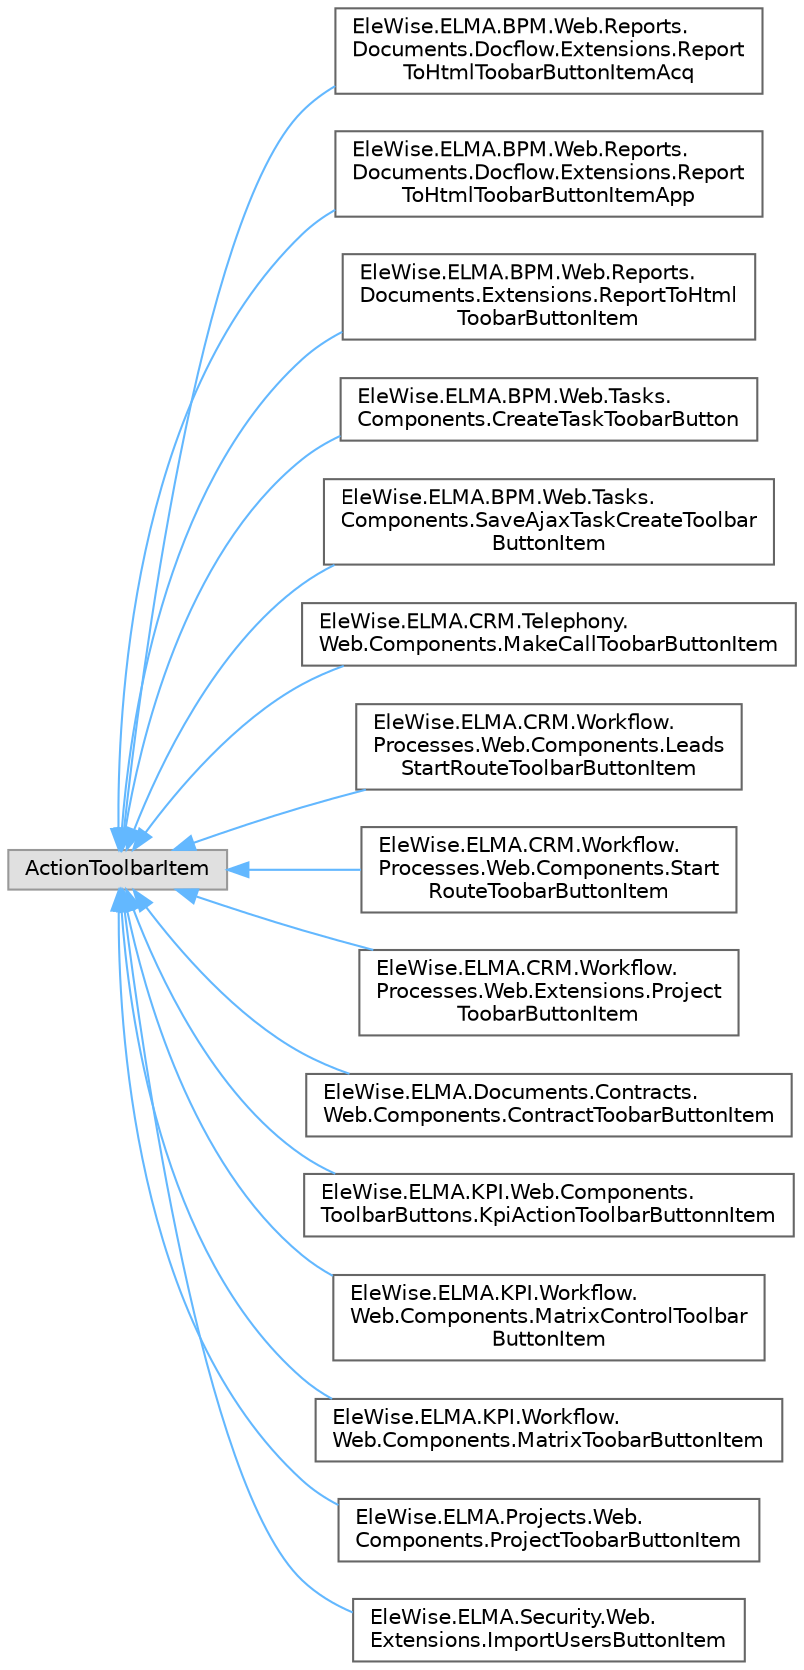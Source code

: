 digraph "Graphical Class Hierarchy"
{
 // LATEX_PDF_SIZE
  bgcolor="transparent";
  edge [fontname=Helvetica,fontsize=10,labelfontname=Helvetica,labelfontsize=10];
  node [fontname=Helvetica,fontsize=10,shape=box,height=0.2,width=0.4];
  rankdir="LR";
  Node0 [id="Node000000",label="ActionToolbarItem",height=0.2,width=0.4,color="grey60", fillcolor="#E0E0E0", style="filled",tooltip=" "];
  Node0 -> Node1 [id="edge8_Node000000_Node000001",dir="back",color="steelblue1",style="solid",tooltip=" "];
  Node1 [id="Node000001",label="EleWise.ELMA.BPM.Web.Reports.\lDocuments.Docflow.Extensions.Report\lToHtmlToobarButtonItemAcq",height=0.2,width=0.4,color="grey40", fillcolor="white", style="filled",URL="$class_ele_wise_1_1_e_l_m_a_1_1_b_p_m_1_1_web_1_1_reports_1_1_documents_1_1_docflow_1_1_extension9927548cb11b10ce7936701ab2ede275.html",tooltip=" "];
  Node0 -> Node2 [id="edge9_Node000000_Node000002",dir="back",color="steelblue1",style="solid",tooltip=" "];
  Node2 [id="Node000002",label="EleWise.ELMA.BPM.Web.Reports.\lDocuments.Docflow.Extensions.Report\lToHtmlToobarButtonItemApp",height=0.2,width=0.4,color="grey40", fillcolor="white", style="filled",URL="$class_ele_wise_1_1_e_l_m_a_1_1_b_p_m_1_1_web_1_1_reports_1_1_documents_1_1_docflow_1_1_extensiond22282c1ad405b2d662214592c4362bc.html",tooltip=" "];
  Node0 -> Node3 [id="edge10_Node000000_Node000003",dir="back",color="steelblue1",style="solid",tooltip=" "];
  Node3 [id="Node000003",label="EleWise.ELMA.BPM.Web.Reports.\lDocuments.Extensions.ReportToHtml\lToobarButtonItem",height=0.2,width=0.4,color="grey40", fillcolor="white", style="filled",URL="$class_ele_wise_1_1_e_l_m_a_1_1_b_p_m_1_1_web_1_1_reports_1_1_documents_1_1_extensions_1_1_report_to_html_toobar_button_item.html",tooltip=" "];
  Node0 -> Node4 [id="edge11_Node000000_Node000004",dir="back",color="steelblue1",style="solid",tooltip=" "];
  Node4 [id="Node000004",label="EleWise.ELMA.BPM.Web.Tasks.\lComponents.CreateTaskToobarButton",height=0.2,width=0.4,color="grey40", fillcolor="white", style="filled",URL="$class_ele_wise_1_1_e_l_m_a_1_1_b_p_m_1_1_web_1_1_tasks_1_1_components_1_1_create_task_toobar_button.html",tooltip=" "];
  Node0 -> Node5 [id="edge12_Node000000_Node000005",dir="back",color="steelblue1",style="solid",tooltip=" "];
  Node5 [id="Node000005",label="EleWise.ELMA.BPM.Web.Tasks.\lComponents.SaveAjaxTaskCreateToolbar\lButtonItem",height=0.2,width=0.4,color="grey40", fillcolor="white", style="filled",URL="$class_ele_wise_1_1_e_l_m_a_1_1_b_p_m_1_1_web_1_1_tasks_1_1_components_1_1_save_ajax_task_create_toolbar_button_item.html",tooltip="Кнопка сохранить"];
  Node0 -> Node6 [id="edge13_Node000000_Node000006",dir="back",color="steelblue1",style="solid",tooltip=" "];
  Node6 [id="Node000006",label="EleWise.ELMA.CRM.Telephony.\lWeb.Components.MakeCallToobarButtonItem",height=0.2,width=0.4,color="grey40", fillcolor="white", style="filled",URL="$class_ele_wise_1_1_e_l_m_a_1_1_c_r_m_1_1_telephony_1_1_web_1_1_components_1_1_make_call_toobar_button_item.html",tooltip=" "];
  Node0 -> Node7 [id="edge14_Node000000_Node000007",dir="back",color="steelblue1",style="solid",tooltip=" "];
  Node7 [id="Node000007",label="EleWise.ELMA.CRM.Workflow.\lProcesses.Web.Components.Leads\lStartRouteToolbarButtonItem",height=0.2,width=0.4,color="grey40", fillcolor="white", style="filled",URL="$class_ele_wise_1_1_e_l_m_a_1_1_c_r_m_1_1_workflow_1_1_processes_1_1_web_1_1_components_1_1_leadsf60dc76d9136261cbee2f26f4ccf22eb.html",tooltip=" "];
  Node0 -> Node8 [id="edge15_Node000000_Node000008",dir="back",color="steelblue1",style="solid",tooltip=" "];
  Node8 [id="Node000008",label="EleWise.ELMA.CRM.Workflow.\lProcesses.Web.Components.Start\lRouteToobarButtonItem",height=0.2,width=0.4,color="grey40", fillcolor="white", style="filled",URL="$class_ele_wise_1_1_e_l_m_a_1_1_c_r_m_1_1_workflow_1_1_processes_1_1_web_1_1_components_1_1_start_route_toobar_button_item.html",tooltip=" "];
  Node0 -> Node9 [id="edge16_Node000000_Node000009",dir="back",color="steelblue1",style="solid",tooltip=" "];
  Node9 [id="Node000009",label="EleWise.ELMA.CRM.Workflow.\lProcesses.Web.Extensions.Project\lToobarButtonItem",height=0.2,width=0.4,color="grey40", fillcolor="white", style="filled",URL="$class_ele_wise_1_1_e_l_m_a_1_1_c_r_m_1_1_workflow_1_1_processes_1_1_web_1_1_extensions_1_1_project_toobar_button_item.html",tooltip=" "];
  Node0 -> Node10 [id="edge17_Node000000_Node000010",dir="back",color="steelblue1",style="solid",tooltip=" "];
  Node10 [id="Node000010",label="EleWise.ELMA.Documents.Contracts.\lWeb.Components.ContractToobarButtonItem",height=0.2,width=0.4,color="grey40", fillcolor="white", style="filled",URL="$class_ele_wise_1_1_e_l_m_a_1_1_documents_1_1_contracts_1_1_web_1_1_components_1_1_contract_toobar_button_item.html",tooltip=" "];
  Node0 -> Node11 [id="edge18_Node000000_Node000011",dir="back",color="steelblue1",style="solid",tooltip=" "];
  Node11 [id="Node000011",label="EleWise.ELMA.KPI.Web.Components.\lToolbarButtons.KpiActionToolbarButtonnItem",height=0.2,width=0.4,color="grey40", fillcolor="white", style="filled",URL="$class_ele_wise_1_1_e_l_m_a_1_1_k_p_i_1_1_web_1_1_components_1_1_toolbar_buttons_1_1_kpi_action_toolbar_buttonn_item.html",tooltip=" "];
  Node0 -> Node12 [id="edge19_Node000000_Node000012",dir="back",color="steelblue1",style="solid",tooltip=" "];
  Node12 [id="Node000012",label="EleWise.ELMA.KPI.Workflow.\lWeb.Components.MatrixControlToolbar\lButtonItem",height=0.2,width=0.4,color="grey40", fillcolor="white", style="filled",URL="$class_ele_wise_1_1_e_l_m_a_1_1_k_p_i_1_1_workflow_1_1_web_1_1_components_1_1_matrix_control_toolbar_button_item.html",tooltip=" "];
  Node0 -> Node13 [id="edge20_Node000000_Node000013",dir="back",color="steelblue1",style="solid",tooltip=" "];
  Node13 [id="Node000013",label="EleWise.ELMA.KPI.Workflow.\lWeb.Components.MatrixToobarButtonItem",height=0.2,width=0.4,color="grey40", fillcolor="white", style="filled",URL="$class_ele_wise_1_1_e_l_m_a_1_1_k_p_i_1_1_workflow_1_1_web_1_1_components_1_1_matrix_toobar_button_item.html",tooltip="Кнопка запуска процесса согласования матрицы эффективности"];
  Node0 -> Node14 [id="edge21_Node000000_Node000014",dir="back",color="steelblue1",style="solid",tooltip=" "];
  Node14 [id="Node000014",label="EleWise.ELMA.Projects.Web.\lComponents.ProjectToobarButtonItem",height=0.2,width=0.4,color="grey40", fillcolor="white", style="filled",URL="$class_ele_wise_1_1_e_l_m_a_1_1_projects_1_1_web_1_1_components_1_1_project_toobar_button_item.html",tooltip=" "];
  Node0 -> Node15 [id="edge22_Node000000_Node000015",dir="back",color="steelblue1",style="solid",tooltip=" "];
  Node15 [id="Node000015",label="EleWise.ELMA.Security.Web.\lExtensions.ImportUsersButtonItem",height=0.2,width=0.4,color="grey40", fillcolor="white", style="filled",URL="$class_ele_wise_1_1_e_l_m_a_1_1_security_1_1_web_1_1_extensions_1_1_import_users_button_item.html",tooltip=" "];
}
